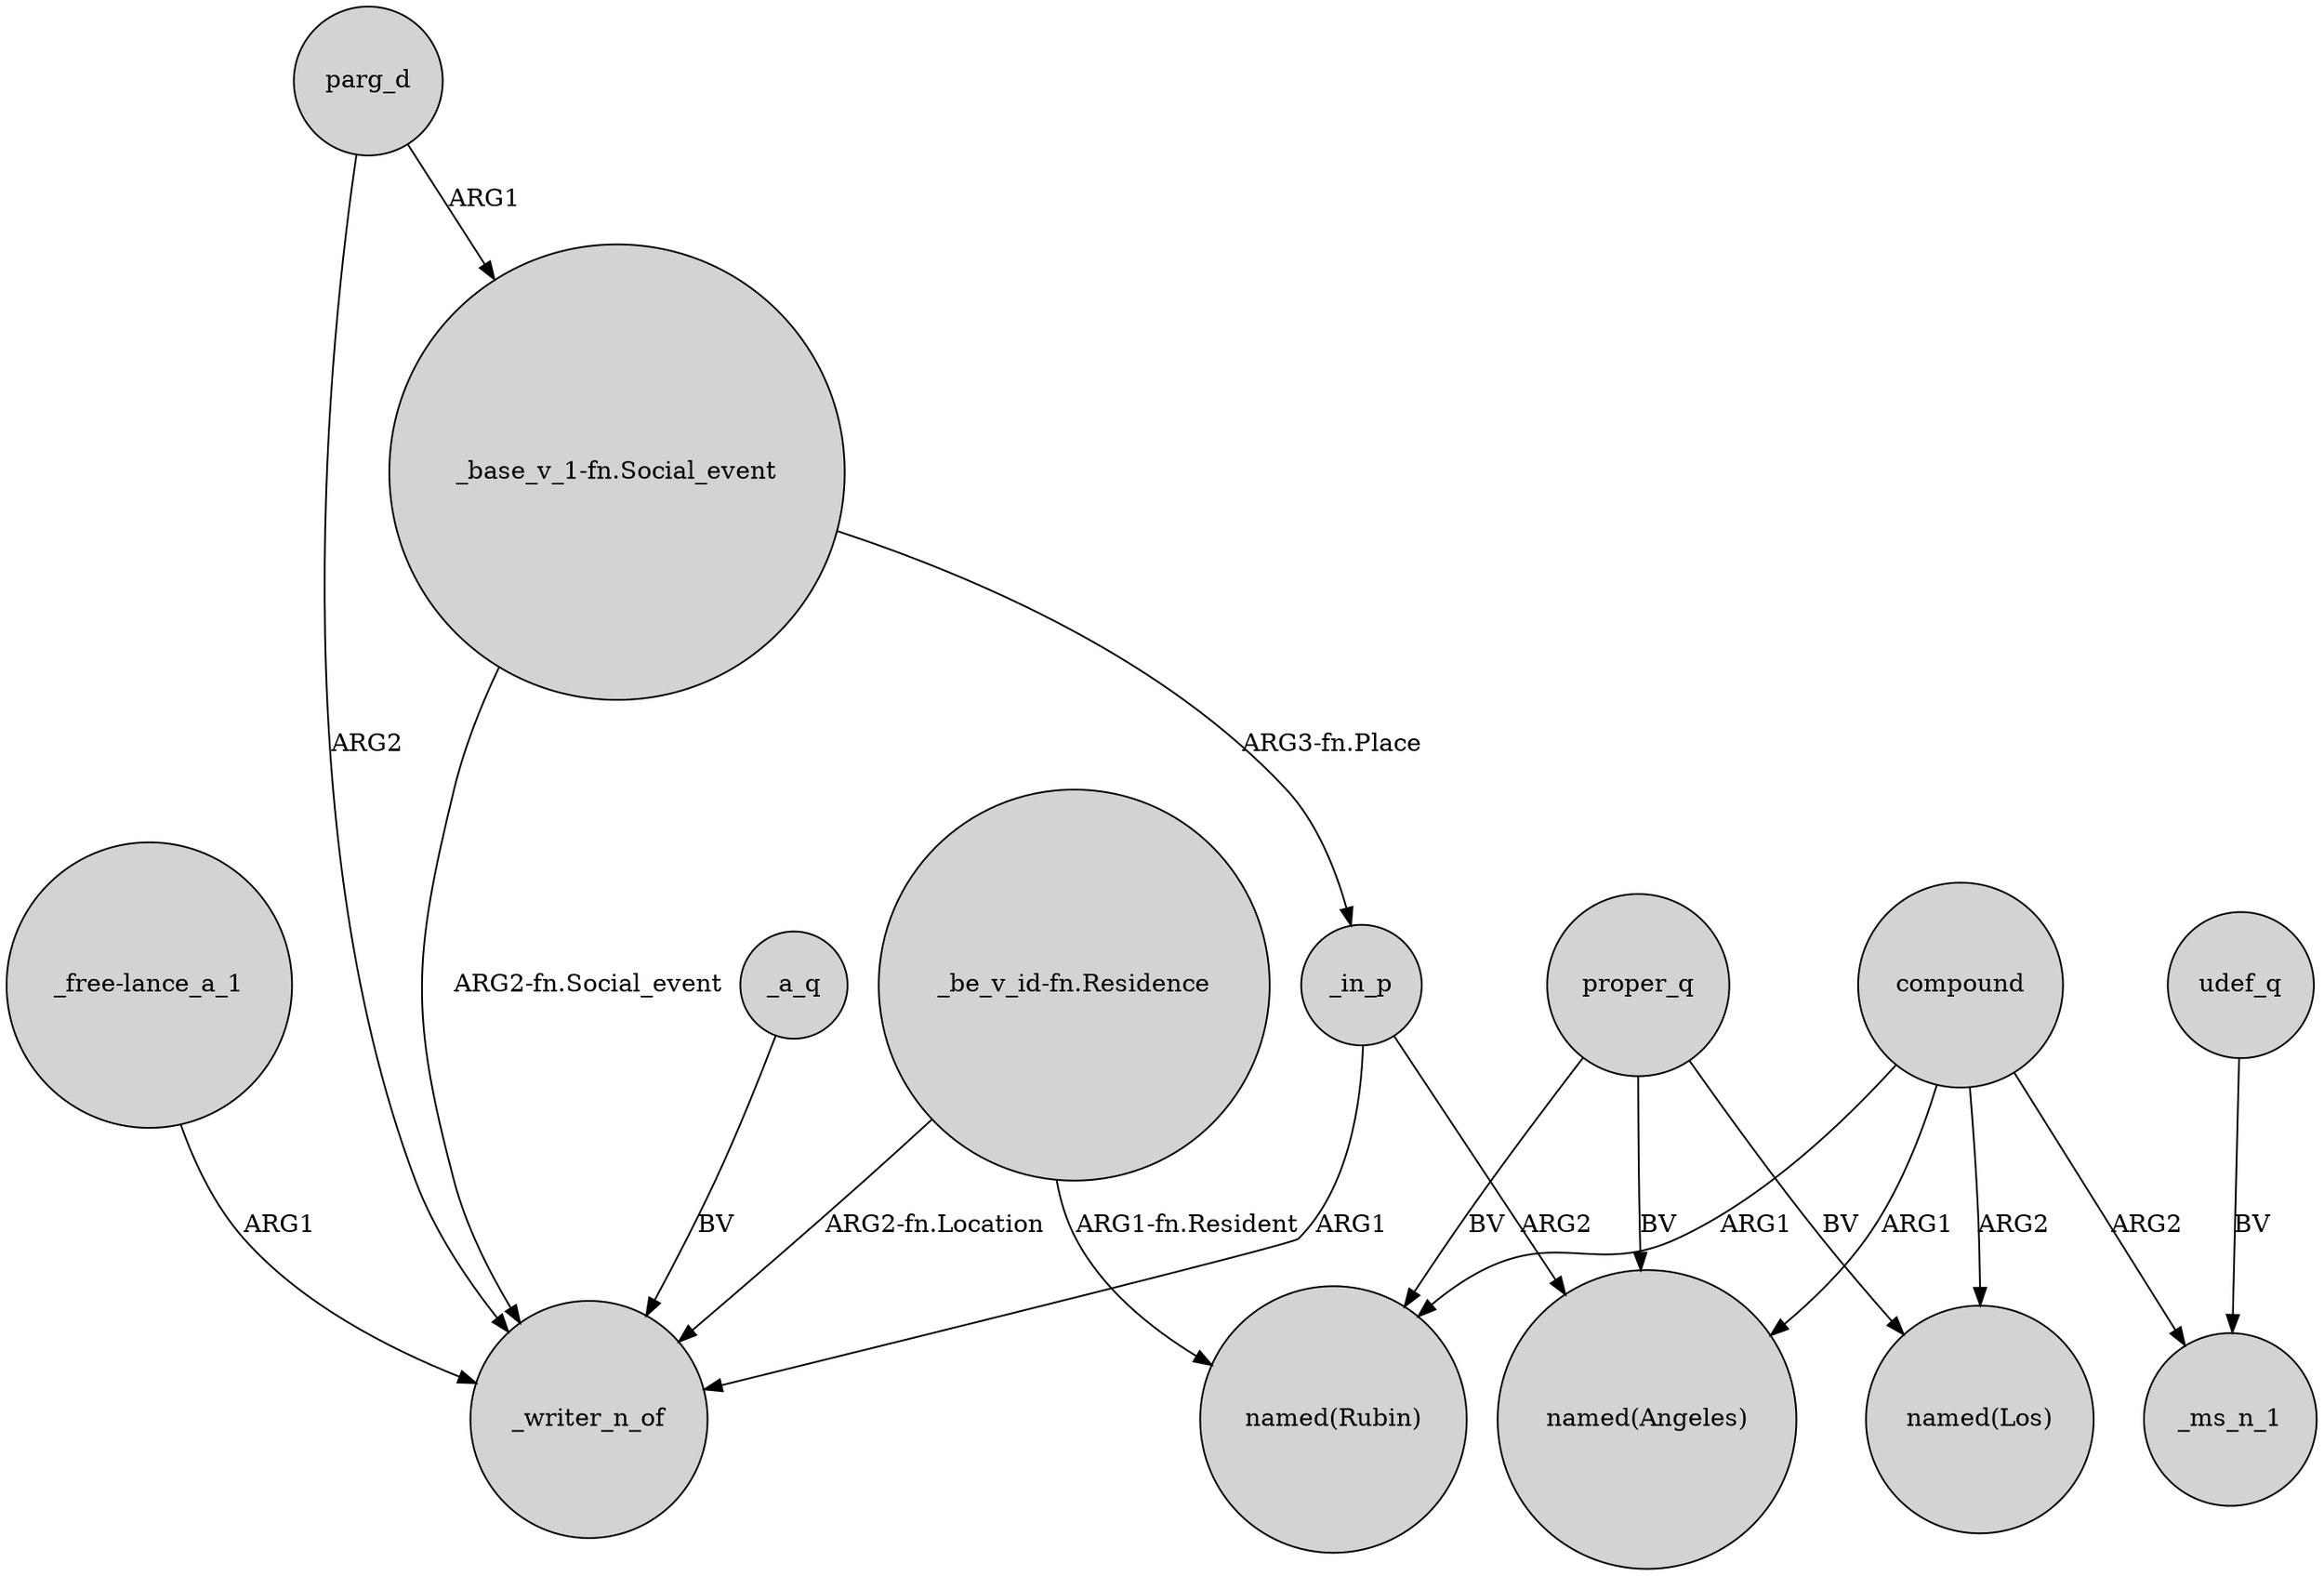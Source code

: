 digraph {
	node [shape=circle style=filled]
	"_free-lance_a_1" -> _writer_n_of [label=ARG1]
	"_be_v_id-fn.Residence" -> _writer_n_of [label="ARG2-fn.Location"]
	compound -> _ms_n_1 [label=ARG2]
	compound -> "named(Angeles)" [label=ARG1]
	"_base_v_1-fn.Social_event" -> _in_p [label="ARG3-fn.Place"]
	_in_p -> _writer_n_of [label=ARG1]
	compound -> "named(Los)" [label=ARG2]
	parg_d -> _writer_n_of [label=ARG2]
	proper_q -> "named(Rubin)" [label=BV]
	_a_q -> _writer_n_of [label=BV]
	proper_q -> "named(Los)" [label=BV]
	"_base_v_1-fn.Social_event" -> _writer_n_of [label="ARG2-fn.Social_event"]
	"_be_v_id-fn.Residence" -> "named(Rubin)" [label="ARG1-fn.Resident"]
	udef_q -> _ms_n_1 [label=BV]
	_in_p -> "named(Angeles)" [label=ARG2]
	proper_q -> "named(Angeles)" [label=BV]
	compound -> "named(Rubin)" [label=ARG1]
	parg_d -> "_base_v_1-fn.Social_event" [label=ARG1]
}

